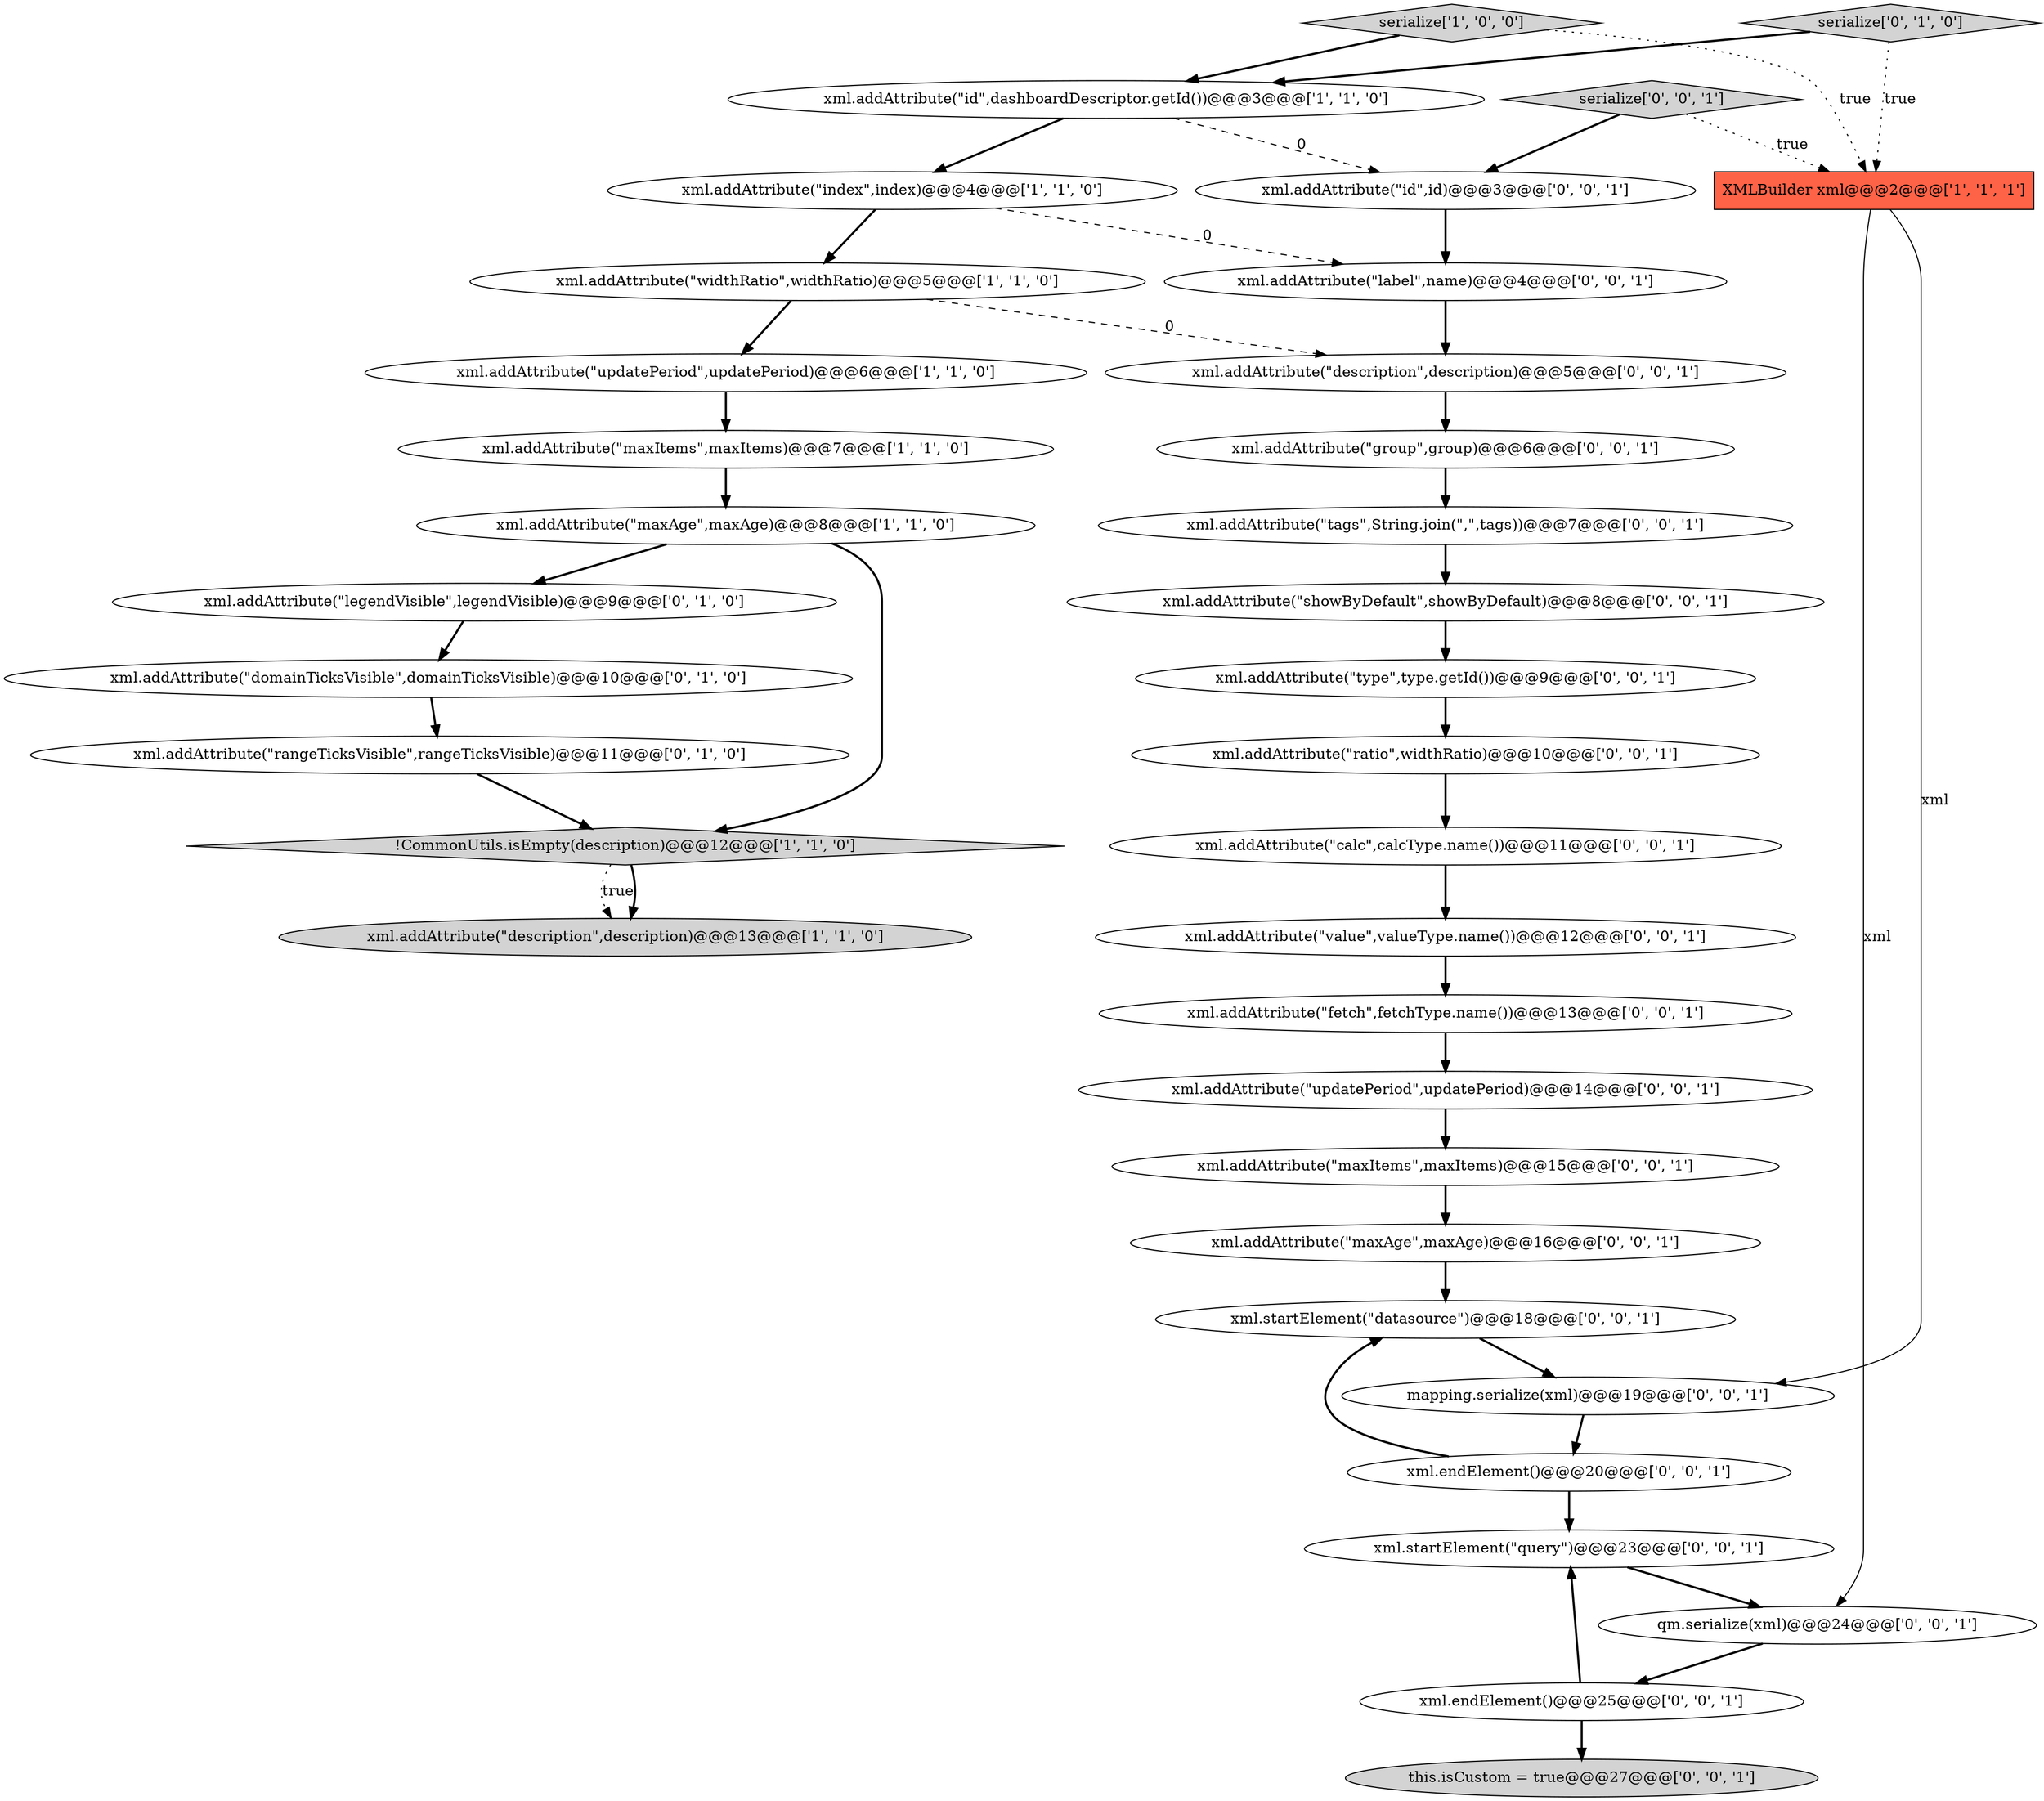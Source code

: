 digraph {
13 [style = filled, label = "xml.addAttribute(\"domainTicksVisible\",domainTicksVisible)@@@10@@@['0', '1', '0']", fillcolor = white, shape = ellipse image = "AAA1AAABBB2BBB"];
20 [style = filled, label = "xml.addAttribute(\"tags\",String.join(\",\",tags))@@@7@@@['0', '0', '1']", fillcolor = white, shape = ellipse image = "AAA0AAABBB3BBB"];
25 [style = filled, label = "xml.addAttribute(\"fetch\",fetchType.name())@@@13@@@['0', '0', '1']", fillcolor = white, shape = ellipse image = "AAA0AAABBB3BBB"];
24 [style = filled, label = "serialize['0', '0', '1']", fillcolor = lightgray, shape = diamond image = "AAA0AAABBB3BBB"];
1 [style = filled, label = "serialize['1', '0', '0']", fillcolor = lightgray, shape = diamond image = "AAA0AAABBB1BBB"];
18 [style = filled, label = "xml.addAttribute(\"ratio\",widthRatio)@@@10@@@['0', '0', '1']", fillcolor = white, shape = ellipse image = "AAA0AAABBB3BBB"];
16 [style = filled, label = "xml.endElement()@@@25@@@['0', '0', '1']", fillcolor = white, shape = ellipse image = "AAA0AAABBB3BBB"];
26 [style = filled, label = "this.isCustom = true@@@27@@@['0', '0', '1']", fillcolor = lightgray, shape = ellipse image = "AAA0AAABBB3BBB"];
15 [style = filled, label = "xml.addAttribute(\"updatePeriod\",updatePeriod)@@@14@@@['0', '0', '1']", fillcolor = white, shape = ellipse image = "AAA0AAABBB3BBB"];
3 [style = filled, label = "xml.addAttribute(\"maxAge\",maxAge)@@@8@@@['1', '1', '0']", fillcolor = white, shape = ellipse image = "AAA0AAABBB1BBB"];
6 [style = filled, label = "xml.addAttribute(\"id\",dashboardDescriptor.getId())@@@3@@@['1', '1', '0']", fillcolor = white, shape = ellipse image = "AAA0AAABBB1BBB"];
31 [style = filled, label = "xml.startElement(\"query\")@@@23@@@['0', '0', '1']", fillcolor = white, shape = ellipse image = "AAA0AAABBB3BBB"];
4 [style = filled, label = "xml.addAttribute(\"description\",description)@@@13@@@['1', '1', '0']", fillcolor = lightgray, shape = ellipse image = "AAA0AAABBB1BBB"];
5 [style = filled, label = "xml.addAttribute(\"maxItems\",maxItems)@@@7@@@['1', '1', '0']", fillcolor = white, shape = ellipse image = "AAA0AAABBB1BBB"];
23 [style = filled, label = "xml.addAttribute(\"maxAge\",maxAge)@@@16@@@['0', '0', '1']", fillcolor = white, shape = ellipse image = "AAA0AAABBB3BBB"];
27 [style = filled, label = "mapping.serialize(xml)@@@19@@@['0', '0', '1']", fillcolor = white, shape = ellipse image = "AAA0AAABBB3BBB"];
9 [style = filled, label = "XMLBuilder xml@@@2@@@['1', '1', '1']", fillcolor = tomato, shape = box image = "AAA0AAABBB1BBB"];
14 [style = filled, label = "xml.addAttribute(\"label\",name)@@@4@@@['0', '0', '1']", fillcolor = white, shape = ellipse image = "AAA0AAABBB3BBB"];
8 [style = filled, label = "xml.addAttribute(\"index\",index)@@@4@@@['1', '1', '0']", fillcolor = white, shape = ellipse image = "AAA0AAABBB1BBB"];
28 [style = filled, label = "xml.addAttribute(\"showByDefault\",showByDefault)@@@8@@@['0', '0', '1']", fillcolor = white, shape = ellipse image = "AAA0AAABBB3BBB"];
12 [style = filled, label = "serialize['0', '1', '0']", fillcolor = lightgray, shape = diamond image = "AAA0AAABBB2BBB"];
10 [style = filled, label = "xml.addAttribute(\"legendVisible\",legendVisible)@@@9@@@['0', '1', '0']", fillcolor = white, shape = ellipse image = "AAA1AAABBB2BBB"];
11 [style = filled, label = "xml.addAttribute(\"rangeTicksVisible\",rangeTicksVisible)@@@11@@@['0', '1', '0']", fillcolor = white, shape = ellipse image = "AAA1AAABBB2BBB"];
29 [style = filled, label = "xml.addAttribute(\"value\",valueType.name())@@@12@@@['0', '0', '1']", fillcolor = white, shape = ellipse image = "AAA0AAABBB3BBB"];
30 [style = filled, label = "xml.addAttribute(\"type\",type.getId())@@@9@@@['0', '0', '1']", fillcolor = white, shape = ellipse image = "AAA0AAABBB3BBB"];
21 [style = filled, label = "xml.addAttribute(\"calc\",calcType.name())@@@11@@@['0', '0', '1']", fillcolor = white, shape = ellipse image = "AAA0AAABBB3BBB"];
2 [style = filled, label = "xml.addAttribute(\"widthRatio\",widthRatio)@@@5@@@['1', '1', '0']", fillcolor = white, shape = ellipse image = "AAA0AAABBB1BBB"];
19 [style = filled, label = "qm.serialize(xml)@@@24@@@['0', '0', '1']", fillcolor = white, shape = ellipse image = "AAA0AAABBB3BBB"];
33 [style = filled, label = "xml.addAttribute(\"group\",group)@@@6@@@['0', '0', '1']", fillcolor = white, shape = ellipse image = "AAA0AAABBB3BBB"];
34 [style = filled, label = "xml.endElement()@@@20@@@['0', '0', '1']", fillcolor = white, shape = ellipse image = "AAA0AAABBB3BBB"];
0 [style = filled, label = "xml.addAttribute(\"updatePeriod\",updatePeriod)@@@6@@@['1', '1', '0']", fillcolor = white, shape = ellipse image = "AAA0AAABBB1BBB"];
7 [style = filled, label = "!CommonUtils.isEmpty(description)@@@12@@@['1', '1', '0']", fillcolor = lightgray, shape = diamond image = "AAA0AAABBB1BBB"];
17 [style = filled, label = "xml.addAttribute(\"id\",id)@@@3@@@['0', '0', '1']", fillcolor = white, shape = ellipse image = "AAA0AAABBB3BBB"];
32 [style = filled, label = "xml.startElement(\"datasource\")@@@18@@@['0', '0', '1']", fillcolor = white, shape = ellipse image = "AAA0AAABBB3BBB"];
35 [style = filled, label = "xml.addAttribute(\"maxItems\",maxItems)@@@15@@@['0', '0', '1']", fillcolor = white, shape = ellipse image = "AAA0AAABBB3BBB"];
22 [style = filled, label = "xml.addAttribute(\"description\",description)@@@5@@@['0', '0', '1']", fillcolor = white, shape = ellipse image = "AAA0AAABBB3BBB"];
28->30 [style = bold, label=""];
3->10 [style = bold, label=""];
8->14 [style = dashed, label="0"];
2->22 [style = dashed, label="0"];
23->32 [style = bold, label=""];
7->4 [style = dotted, label="true"];
9->19 [style = solid, label="xml"];
16->26 [style = bold, label=""];
1->9 [style = dotted, label="true"];
30->18 [style = bold, label=""];
22->33 [style = bold, label=""];
24->17 [style = bold, label=""];
32->27 [style = bold, label=""];
17->14 [style = bold, label=""];
6->17 [style = dashed, label="0"];
33->20 [style = bold, label=""];
3->7 [style = bold, label=""];
6->8 [style = bold, label=""];
1->6 [style = bold, label=""];
21->29 [style = bold, label=""];
29->25 [style = bold, label=""];
9->27 [style = solid, label="xml"];
11->7 [style = bold, label=""];
19->16 [style = bold, label=""];
13->11 [style = bold, label=""];
8->2 [style = bold, label=""];
10->13 [style = bold, label=""];
15->35 [style = bold, label=""];
12->9 [style = dotted, label="true"];
7->4 [style = bold, label=""];
34->31 [style = bold, label=""];
24->9 [style = dotted, label="true"];
20->28 [style = bold, label=""];
35->23 [style = bold, label=""];
16->31 [style = bold, label=""];
18->21 [style = bold, label=""];
2->0 [style = bold, label=""];
5->3 [style = bold, label=""];
27->34 [style = bold, label=""];
0->5 [style = bold, label=""];
31->19 [style = bold, label=""];
25->15 [style = bold, label=""];
12->6 [style = bold, label=""];
34->32 [style = bold, label=""];
14->22 [style = bold, label=""];
}
